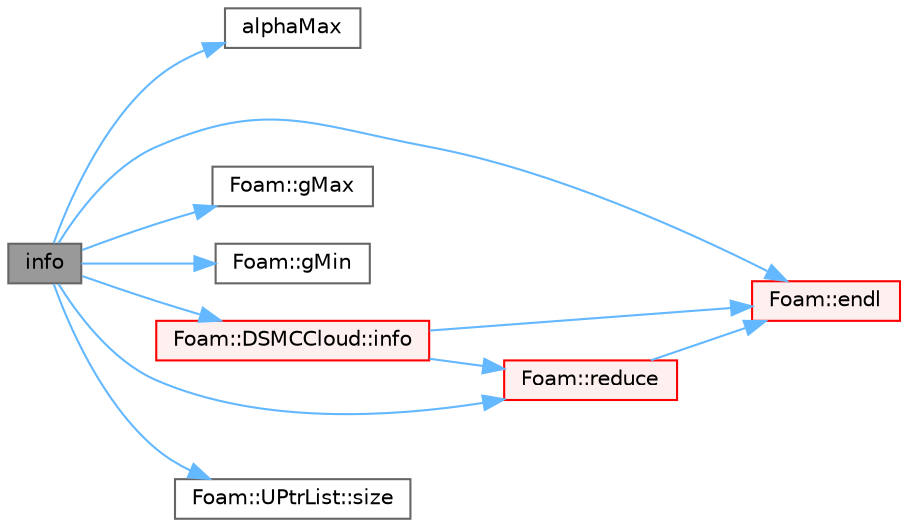 digraph "info"
{
 // LATEX_PDF_SIZE
  bgcolor="transparent";
  edge [fontname=Helvetica,fontsize=10,labelfontname=Helvetica,labelfontsize=10];
  node [fontname=Helvetica,fontsize=10,shape=box,height=0.2,width=0.4];
  rankdir="LR";
  Node1 [id="Node000001",label="info",height=0.2,width=0.4,color="gray40", fillcolor="grey60", style="filled", fontcolor="black",tooltip=" "];
  Node1 -> Node2 [id="edge1_Node000001_Node000002",color="steelblue1",style="solid",tooltip=" "];
  Node2 [id="Node000002",label="alphaMax",height=0.2,width=0.4,color="grey40", fillcolor="white", style="filled",URL="$solvers_2incompressible_2adjointShapeOptimizationFoam_2createFields_8H.html#ae4775010d980ce5f959f64fc5a3e2011",tooltip=" "];
  Node1 -> Node3 [id="edge2_Node000001_Node000003",color="steelblue1",style="solid",tooltip=" "];
  Node3 [id="Node000003",label="Foam::endl",height=0.2,width=0.4,color="red", fillcolor="#FFF0F0", style="filled",URL="$namespaceFoam.html#a7d5eca45a323264dc5fe811500ebda47",tooltip=" "];
  Node1 -> Node7 [id="edge3_Node000001_Node000007",color="steelblue1",style="solid",tooltip=" "];
  Node7 [id="Node000007",label="Foam::gMax",height=0.2,width=0.4,color="grey40", fillcolor="white", style="filled",URL="$namespaceFoam.html#ae8d631fb8e841947408bb711abfb1e67",tooltip=" "];
  Node1 -> Node8 [id="edge4_Node000001_Node000008",color="steelblue1",style="solid",tooltip=" "];
  Node8 [id="Node000008",label="Foam::gMin",height=0.2,width=0.4,color="grey40", fillcolor="white", style="filled",URL="$namespaceFoam.html#aca330ee6cfe7d602300dbc5905f8c9f6",tooltip=" "];
  Node1 -> Node9 [id="edge5_Node000001_Node000009",color="steelblue1",style="solid",tooltip=" "];
  Node9 [id="Node000009",label="Foam::DSMCCloud::info",height=0.2,width=0.4,color="red", fillcolor="#FFF0F0", style="filled",URL="$classFoam_1_1DSMCCloud.html#af2960d58af494b4d0b2380a50c7eaa4d",tooltip=" "];
  Node9 -> Node3 [id="edge6_Node000009_Node000003",color="steelblue1",style="solid",tooltip=" "];
  Node9 -> Node12 [id="edge7_Node000009_Node000012",color="steelblue1",style="solid",tooltip=" "];
  Node12 [id="Node000012",label="Foam::reduce",height=0.2,width=0.4,color="red", fillcolor="#FFF0F0", style="filled",URL="$namespaceFoam.html#a8f7f25e541aa3b46163d42df73f71c80",tooltip=" "];
  Node12 -> Node3 [id="edge8_Node000012_Node000003",color="steelblue1",style="solid",tooltip=" "];
  Node1 -> Node12 [id="edge9_Node000001_Node000012",color="steelblue1",style="solid",tooltip=" "];
  Node1 -> Node18 [id="edge10_Node000001_Node000018",color="steelblue1",style="solid",tooltip=" "];
  Node18 [id="Node000018",label="Foam::UPtrList::size",height=0.2,width=0.4,color="grey40", fillcolor="white", style="filled",URL="$classFoam_1_1UPtrList.html#a95603446b248fe1ecf5dc59bcc2eaff0",tooltip=" "];
}
